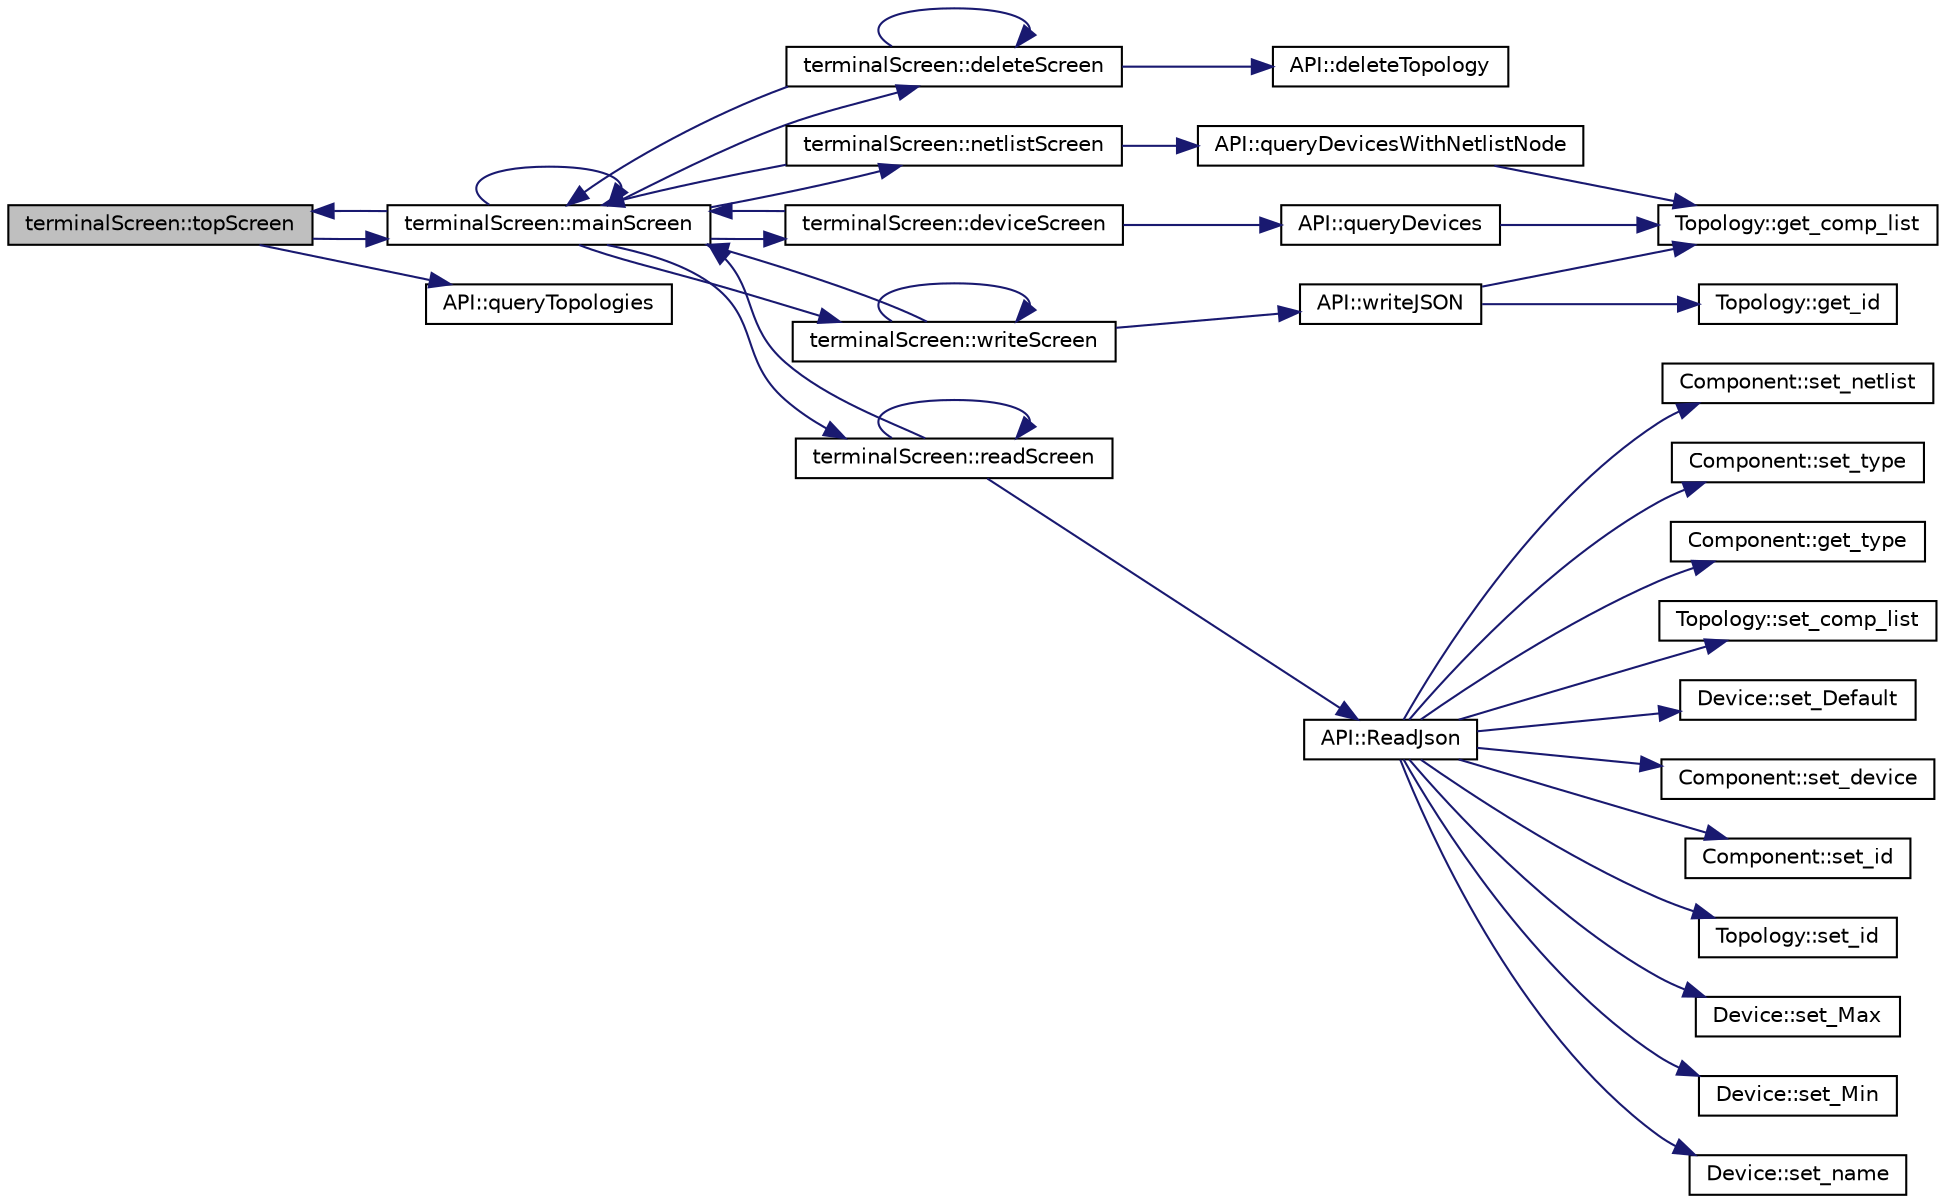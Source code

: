 digraph "terminalScreen::topScreen"
{
 // LATEX_PDF_SIZE
  edge [fontname="Helvetica",fontsize="10",labelfontname="Helvetica",labelfontsize="10"];
  node [fontname="Helvetica",fontsize="10",shape=record];
  rankdir="LR";
  Node1 [label="terminalScreen::topScreen",height=0.2,width=0.4,color="black", fillcolor="grey75", style="filled", fontcolor="black",tooltip="this function to show all Topology screen, the goal of this function is to get all topologies in memo..."];
  Node1 -> Node2 [color="midnightblue",fontsize="10",style="solid",fontname="Helvetica"];
  Node2 [label="terminalScreen::mainScreen",height=0.2,width=0.4,color="black", fillcolor="white", style="filled",URL="$classterminal_screen.html#acfccf14459fb555ef35941e7b059db2c",tooltip="this is the main screen, that uses all other screens"];
  Node2 -> Node3 [color="midnightblue",fontsize="10",style="solid",fontname="Helvetica"];
  Node3 [label="terminalScreen::deleteScreen",height=0.2,width=0.4,color="black", fillcolor="white", style="filled",URL="$classterminal_screen.html#afd94aaef4705a0f586ea9584760fff44",tooltip="this function is to show Deleting Screen, just by getting topology id from user and delete it"];
  Node3 -> Node3 [color="midnightblue",fontsize="10",style="solid",fontname="Helvetica"];
  Node3 -> Node4 [color="midnightblue",fontsize="10",style="solid",fontname="Helvetica"];
  Node4 [label="API::deleteTopology",height=0.2,width=0.4,color="black", fillcolor="white", style="filled",URL="$class_a_p_i.html#a138da53b5d41d6e3d6a46dfce8f26e4e",tooltip="a function to delete a topology from memory"];
  Node3 -> Node2 [color="midnightblue",fontsize="10",style="solid",fontname="Helvetica"];
  Node2 -> Node5 [color="midnightblue",fontsize="10",style="solid",fontname="Helvetica"];
  Node5 [label="terminalScreen::deviceScreen",height=0.2,width=0.4,color="black", fillcolor="white", style="filled",URL="$classterminal_screen.html#a67f4cf7d8f9a7d0e98a6e367dd17c425",tooltip="this function is to show Device Screen, just by getting topology id from user and get all devices in ..."];
  Node5 -> Node2 [color="midnightblue",fontsize="10",style="solid",fontname="Helvetica"];
  Node5 -> Node6 [color="midnightblue",fontsize="10",style="solid",fontname="Helvetica"];
  Node6 [label="API::queryDevices",height=0.2,width=0.4,color="black", fillcolor="white", style="filled",URL="$class_a_p_i.html#aab45842610cdd7742b02166552585179",tooltip="a function to get all components in a topolgy"];
  Node6 -> Node7 [color="midnightblue",fontsize="10",style="solid",fontname="Helvetica"];
  Node7 [label="Topology::get_comp_list",height=0.2,width=0.4,color="black", fillcolor="white", style="filled",URL="$class_topology.html#a5e0558127021080285078fccf40d9c8f",tooltip="a getter function that returns a list of components"];
  Node2 -> Node2 [color="midnightblue",fontsize="10",style="solid",fontname="Helvetica"];
  Node2 -> Node8 [color="midnightblue",fontsize="10",style="solid",fontname="Helvetica"];
  Node8 [label="terminalScreen::netlistScreen",height=0.2,width=0.4,color="black", fillcolor="white", style="filled",URL="$classterminal_screen.html#a556466bda2c82d217b32d0f44601dcb0",tooltip="this function is to show netlist Screen, just by getting topology id and netlist id from user and get..."];
  Node8 -> Node2 [color="midnightblue",fontsize="10",style="solid",fontname="Helvetica"];
  Node8 -> Node9 [color="midnightblue",fontsize="10",style="solid",fontname="Helvetica"];
  Node9 [label="API::queryDevicesWithNetlistNode",height=0.2,width=0.4,color="black", fillcolor="white", style="filled",URL="$class_a_p_i.html#a66f8c116b947a64b0c9ca3ec511a37f5",tooltip="a function to get all components connected to the input node id"];
  Node9 -> Node7 [color="midnightblue",fontsize="10",style="solid",fontname="Helvetica"];
  Node2 -> Node10 [color="midnightblue",fontsize="10",style="solid",fontname="Helvetica"];
  Node10 [label="terminalScreen::readScreen",height=0.2,width=0.4,color="black", fillcolor="white", style="filled",URL="$classterminal_screen.html#ad63ad1e4f6915aa7000777be6a6f9b77",tooltip="this function is to show ReadScreen, to get the input from user and read the json file"];
  Node10 -> Node2 [color="midnightblue",fontsize="10",style="solid",fontname="Helvetica"];
  Node10 -> Node11 [color="midnightblue",fontsize="10",style="solid",fontname="Helvetica"];
  Node11 [label="API::ReadJson",height=0.2,width=0.4,color="black", fillcolor="white", style="filled",URL="$class_a_p_i.html#ad40d53b26cac5b4f8d5e783c2955e383",tooltip="a function to read topology from json file and save it in memory"];
  Node11 -> Node12 [color="midnightblue",fontsize="10",style="solid",fontname="Helvetica"];
  Node12 [label="Component::get_type",height=0.2,width=0.4,color="black", fillcolor="white", style="filled",URL="$class_component.html#a836357d61b8a7b02c02b8d6c69c53977",tooltip="a getter functio that returns the type of the component"];
  Node11 -> Node13 [color="midnightblue",fontsize="10",style="solid",fontname="Helvetica"];
  Node13 [label="Topology::set_comp_list",height=0.2,width=0.4,color="black", fillcolor="white", style="filled",URL="$class_topology.html#a9565405b379156b67f445c66606b78a3",tooltip="setter of the component list"];
  Node11 -> Node14 [color="midnightblue",fontsize="10",style="solid",fontname="Helvetica"];
  Node14 [label="Device::set_Default",height=0.2,width=0.4,color="black", fillcolor="white", style="filled",URL="$class_device.html#a44cd3b15f0e9a16cff36157653d6820c",tooltip="a setter function to set the defualt value of this device"];
  Node11 -> Node15 [color="midnightblue",fontsize="10",style="solid",fontname="Helvetica"];
  Node15 [label="Component::set_device",height=0.2,width=0.4,color="black", fillcolor="white", style="filled",URL="$class_component.html#a47ddd067e46adf515094ce11659d7369",tooltip="setter function to set the core device of the component"];
  Node11 -> Node16 [color="midnightblue",fontsize="10",style="solid",fontname="Helvetica"];
  Node16 [label="Component::set_id",height=0.2,width=0.4,color="black", fillcolor="white", style="filled",URL="$class_component.html#aef59c1890d51e3dd6979aeff5262776b",tooltip="setter function to set the id of the component"];
  Node11 -> Node17 [color="midnightblue",fontsize="10",style="solid",fontname="Helvetica"];
  Node17 [label="Topology::set_id",height=0.2,width=0.4,color="black", fillcolor="white", style="filled",URL="$class_topology.html#a2e57c3509788126a4427771a9e737c3b",tooltip="id setter for topology"];
  Node11 -> Node18 [color="midnightblue",fontsize="10",style="solid",fontname="Helvetica"];
  Node18 [label="Device::set_Max",height=0.2,width=0.4,color="black", fillcolor="white", style="filled",URL="$class_device.html#aed16b99dbcd7b28d307adc668bda8dd3",tooltip="a setter function to set the max value of this device"];
  Node11 -> Node19 [color="midnightblue",fontsize="10",style="solid",fontname="Helvetica"];
  Node19 [label="Device::set_Min",height=0.2,width=0.4,color="black", fillcolor="white", style="filled",URL="$class_device.html#ad74f349907b01a87ace4ea100f3b50e6",tooltip="a setter function to set the min value of this device"];
  Node11 -> Node20 [color="midnightblue",fontsize="10",style="solid",fontname="Helvetica"];
  Node20 [label="Device::set_name",height=0.2,width=0.4,color="black", fillcolor="white", style="filled",URL="$class_device.html#afb33bd52da144fe736e1fbc5b35fedeb",tooltip="a setter function to set the name of this device"];
  Node11 -> Node21 [color="midnightblue",fontsize="10",style="solid",fontname="Helvetica"];
  Node21 [label="Component::set_netlist",height=0.2,width=0.4,color="black", fillcolor="white", style="filled",URL="$class_component.html#acc09295cfdde71805474cabf1520b46b",tooltip="setter function to set the netlist map of this component"];
  Node11 -> Node22 [color="midnightblue",fontsize="10",style="solid",fontname="Helvetica"];
  Node22 [label="Component::set_type",height=0.2,width=0.4,color="black", fillcolor="white", style="filled",URL="$class_component.html#a2806b4c471f8063159073832a4998c56",tooltip="setter function to set the type of the component"];
  Node10 -> Node10 [color="midnightblue",fontsize="10",style="solid",fontname="Helvetica"];
  Node2 -> Node1 [color="midnightblue",fontsize="10",style="solid",fontname="Helvetica"];
  Node2 -> Node23 [color="midnightblue",fontsize="10",style="solid",fontname="Helvetica"];
  Node23 [label="terminalScreen::writeScreen",height=0.2,width=0.4,color="black", fillcolor="white", style="filled",URL="$classterminal_screen.html#a1ef67d0fff2e5a7df47d6ffd5c9322bf",tooltip="this function is to show the Write Screen, getting the input from user and save the topology into jso..."];
  Node23 -> Node2 [color="midnightblue",fontsize="10",style="solid",fontname="Helvetica"];
  Node23 -> Node24 [color="midnightblue",fontsize="10",style="solid",fontname="Helvetica"];
  Node24 [label="API::writeJSON",height=0.2,width=0.4,color="black", fillcolor="white", style="filled",URL="$class_a_p_i.html#a3219a5b09fee06d542b842dc92ad6ada",tooltip="a function to save a topology in json file"];
  Node24 -> Node7 [color="midnightblue",fontsize="10",style="solid",fontname="Helvetica"];
  Node24 -> Node25 [color="midnightblue",fontsize="10",style="solid",fontname="Helvetica"];
  Node25 [label="Topology::get_id",height=0.2,width=0.4,color="black", fillcolor="white", style="filled",URL="$class_topology.html#a67c352627722349fc8280a94d1d531c1",tooltip="a getter function to get id of the topolgy"];
  Node23 -> Node23 [color="midnightblue",fontsize="10",style="solid",fontname="Helvetica"];
  Node1 -> Node26 [color="midnightblue",fontsize="10",style="solid",fontname="Helvetica"];
  Node26 [label="API::queryTopologies",height=0.2,width=0.4,color="black", fillcolor="white", style="filled",URL="$class_a_p_i.html#a006fa8d66c2b8e4ea64ccf07c195e43b",tooltip="a function to return all topologies in memory"];
}
